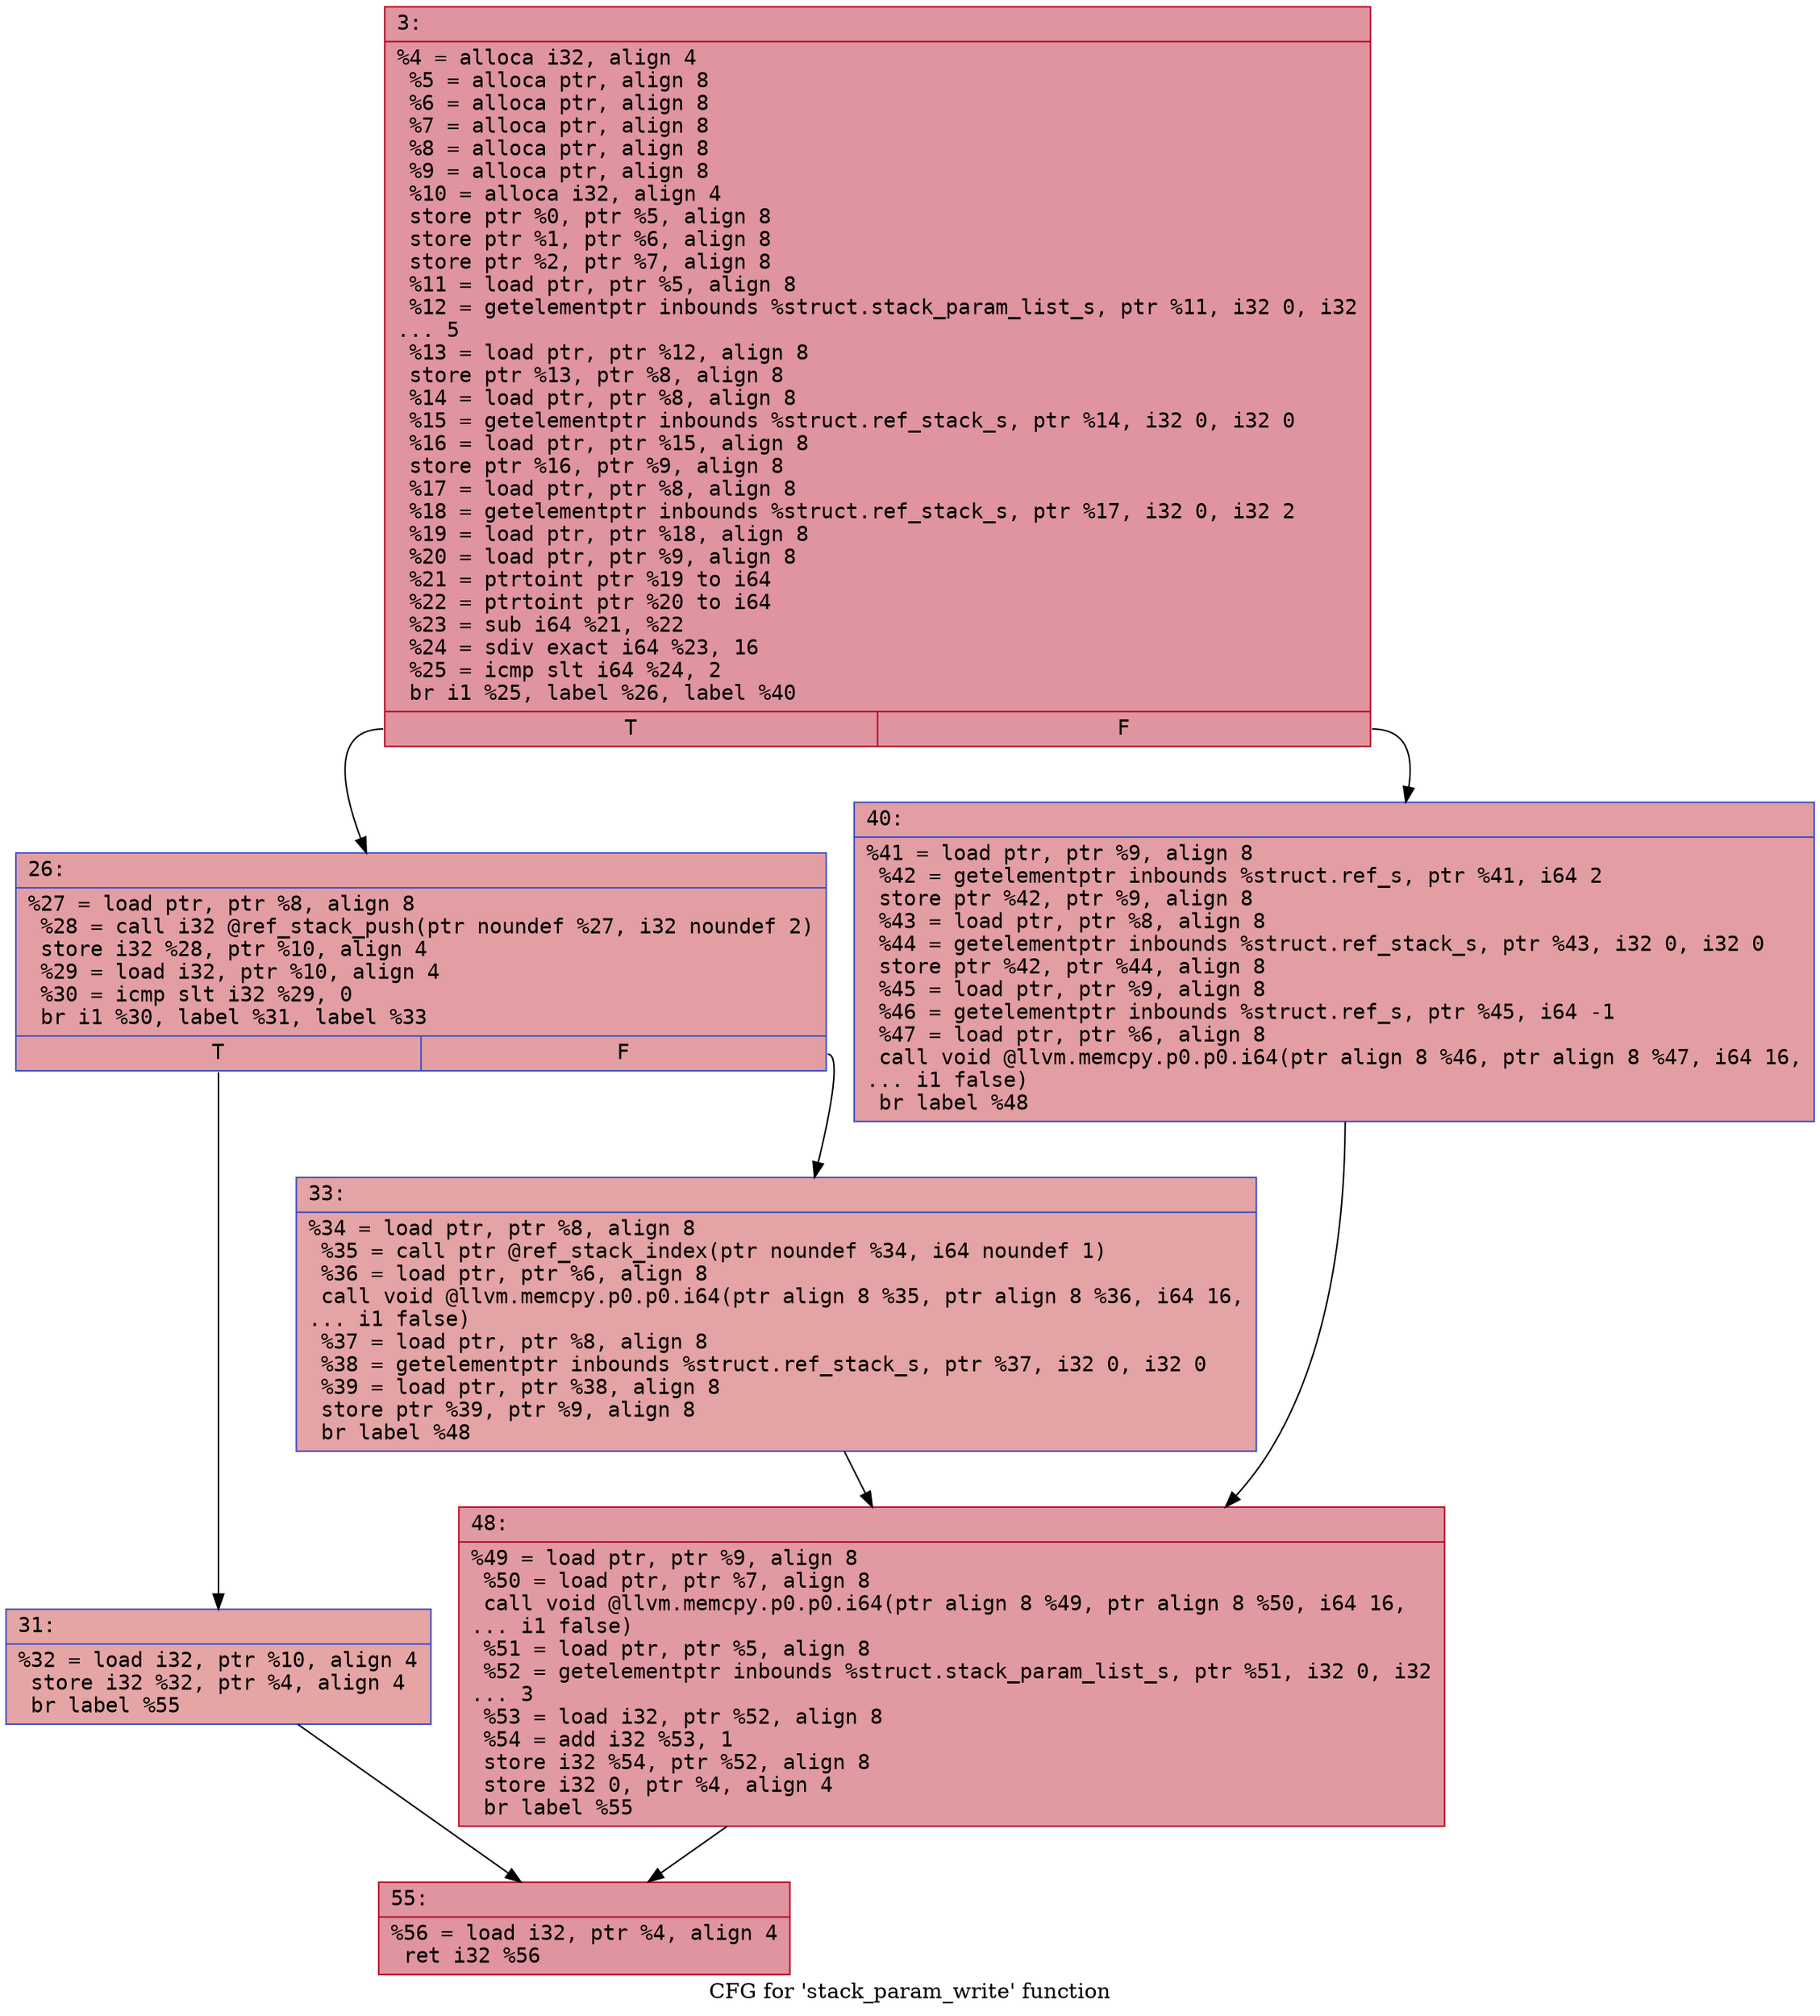 digraph "CFG for 'stack_param_write' function" {
	label="CFG for 'stack_param_write' function";

	Node0x6000017ae3a0 [shape=record,color="#b70d28ff", style=filled, fillcolor="#b70d2870" fontname="Courier",label="{3:\l|  %4 = alloca i32, align 4\l  %5 = alloca ptr, align 8\l  %6 = alloca ptr, align 8\l  %7 = alloca ptr, align 8\l  %8 = alloca ptr, align 8\l  %9 = alloca ptr, align 8\l  %10 = alloca i32, align 4\l  store ptr %0, ptr %5, align 8\l  store ptr %1, ptr %6, align 8\l  store ptr %2, ptr %7, align 8\l  %11 = load ptr, ptr %5, align 8\l  %12 = getelementptr inbounds %struct.stack_param_list_s, ptr %11, i32 0, i32\l... 5\l  %13 = load ptr, ptr %12, align 8\l  store ptr %13, ptr %8, align 8\l  %14 = load ptr, ptr %8, align 8\l  %15 = getelementptr inbounds %struct.ref_stack_s, ptr %14, i32 0, i32 0\l  %16 = load ptr, ptr %15, align 8\l  store ptr %16, ptr %9, align 8\l  %17 = load ptr, ptr %8, align 8\l  %18 = getelementptr inbounds %struct.ref_stack_s, ptr %17, i32 0, i32 2\l  %19 = load ptr, ptr %18, align 8\l  %20 = load ptr, ptr %9, align 8\l  %21 = ptrtoint ptr %19 to i64\l  %22 = ptrtoint ptr %20 to i64\l  %23 = sub i64 %21, %22\l  %24 = sdiv exact i64 %23, 16\l  %25 = icmp slt i64 %24, 2\l  br i1 %25, label %26, label %40\l|{<s0>T|<s1>F}}"];
	Node0x6000017ae3a0:s0 -> Node0x6000017ae3f0[tooltip="3 -> 26\nProbability 50.00%" ];
	Node0x6000017ae3a0:s1 -> Node0x6000017ae4e0[tooltip="3 -> 40\nProbability 50.00%" ];
	Node0x6000017ae3f0 [shape=record,color="#3d50c3ff", style=filled, fillcolor="#be242e70" fontname="Courier",label="{26:\l|  %27 = load ptr, ptr %8, align 8\l  %28 = call i32 @ref_stack_push(ptr noundef %27, i32 noundef 2)\l  store i32 %28, ptr %10, align 4\l  %29 = load i32, ptr %10, align 4\l  %30 = icmp slt i32 %29, 0\l  br i1 %30, label %31, label %33\l|{<s0>T|<s1>F}}"];
	Node0x6000017ae3f0:s0 -> Node0x6000017ae440[tooltip="26 -> 31\nProbability 37.50%" ];
	Node0x6000017ae3f0:s1 -> Node0x6000017ae490[tooltip="26 -> 33\nProbability 62.50%" ];
	Node0x6000017ae440 [shape=record,color="#3d50c3ff", style=filled, fillcolor="#c5333470" fontname="Courier",label="{31:\l|  %32 = load i32, ptr %10, align 4\l  store i32 %32, ptr %4, align 4\l  br label %55\l}"];
	Node0x6000017ae440 -> Node0x6000017ae580[tooltip="31 -> 55\nProbability 100.00%" ];
	Node0x6000017ae490 [shape=record,color="#3d50c3ff", style=filled, fillcolor="#c32e3170" fontname="Courier",label="{33:\l|  %34 = load ptr, ptr %8, align 8\l  %35 = call ptr @ref_stack_index(ptr noundef %34, i64 noundef 1)\l  %36 = load ptr, ptr %6, align 8\l  call void @llvm.memcpy.p0.p0.i64(ptr align 8 %35, ptr align 8 %36, i64 16,\l... i1 false)\l  %37 = load ptr, ptr %8, align 8\l  %38 = getelementptr inbounds %struct.ref_stack_s, ptr %37, i32 0, i32 0\l  %39 = load ptr, ptr %38, align 8\l  store ptr %39, ptr %9, align 8\l  br label %48\l}"];
	Node0x6000017ae490 -> Node0x6000017ae530[tooltip="33 -> 48\nProbability 100.00%" ];
	Node0x6000017ae4e0 [shape=record,color="#3d50c3ff", style=filled, fillcolor="#be242e70" fontname="Courier",label="{40:\l|  %41 = load ptr, ptr %9, align 8\l  %42 = getelementptr inbounds %struct.ref_s, ptr %41, i64 2\l  store ptr %42, ptr %9, align 8\l  %43 = load ptr, ptr %8, align 8\l  %44 = getelementptr inbounds %struct.ref_stack_s, ptr %43, i32 0, i32 0\l  store ptr %42, ptr %44, align 8\l  %45 = load ptr, ptr %9, align 8\l  %46 = getelementptr inbounds %struct.ref_s, ptr %45, i64 -1\l  %47 = load ptr, ptr %6, align 8\l  call void @llvm.memcpy.p0.p0.i64(ptr align 8 %46, ptr align 8 %47, i64 16,\l... i1 false)\l  br label %48\l}"];
	Node0x6000017ae4e0 -> Node0x6000017ae530[tooltip="40 -> 48\nProbability 100.00%" ];
	Node0x6000017ae530 [shape=record,color="#b70d28ff", style=filled, fillcolor="#bb1b2c70" fontname="Courier",label="{48:\l|  %49 = load ptr, ptr %9, align 8\l  %50 = load ptr, ptr %7, align 8\l  call void @llvm.memcpy.p0.p0.i64(ptr align 8 %49, ptr align 8 %50, i64 16,\l... i1 false)\l  %51 = load ptr, ptr %5, align 8\l  %52 = getelementptr inbounds %struct.stack_param_list_s, ptr %51, i32 0, i32\l... 3\l  %53 = load i32, ptr %52, align 8\l  %54 = add i32 %53, 1\l  store i32 %54, ptr %52, align 8\l  store i32 0, ptr %4, align 4\l  br label %55\l}"];
	Node0x6000017ae530 -> Node0x6000017ae580[tooltip="48 -> 55\nProbability 100.00%" ];
	Node0x6000017ae580 [shape=record,color="#b70d28ff", style=filled, fillcolor="#b70d2870" fontname="Courier",label="{55:\l|  %56 = load i32, ptr %4, align 4\l  ret i32 %56\l}"];
}
